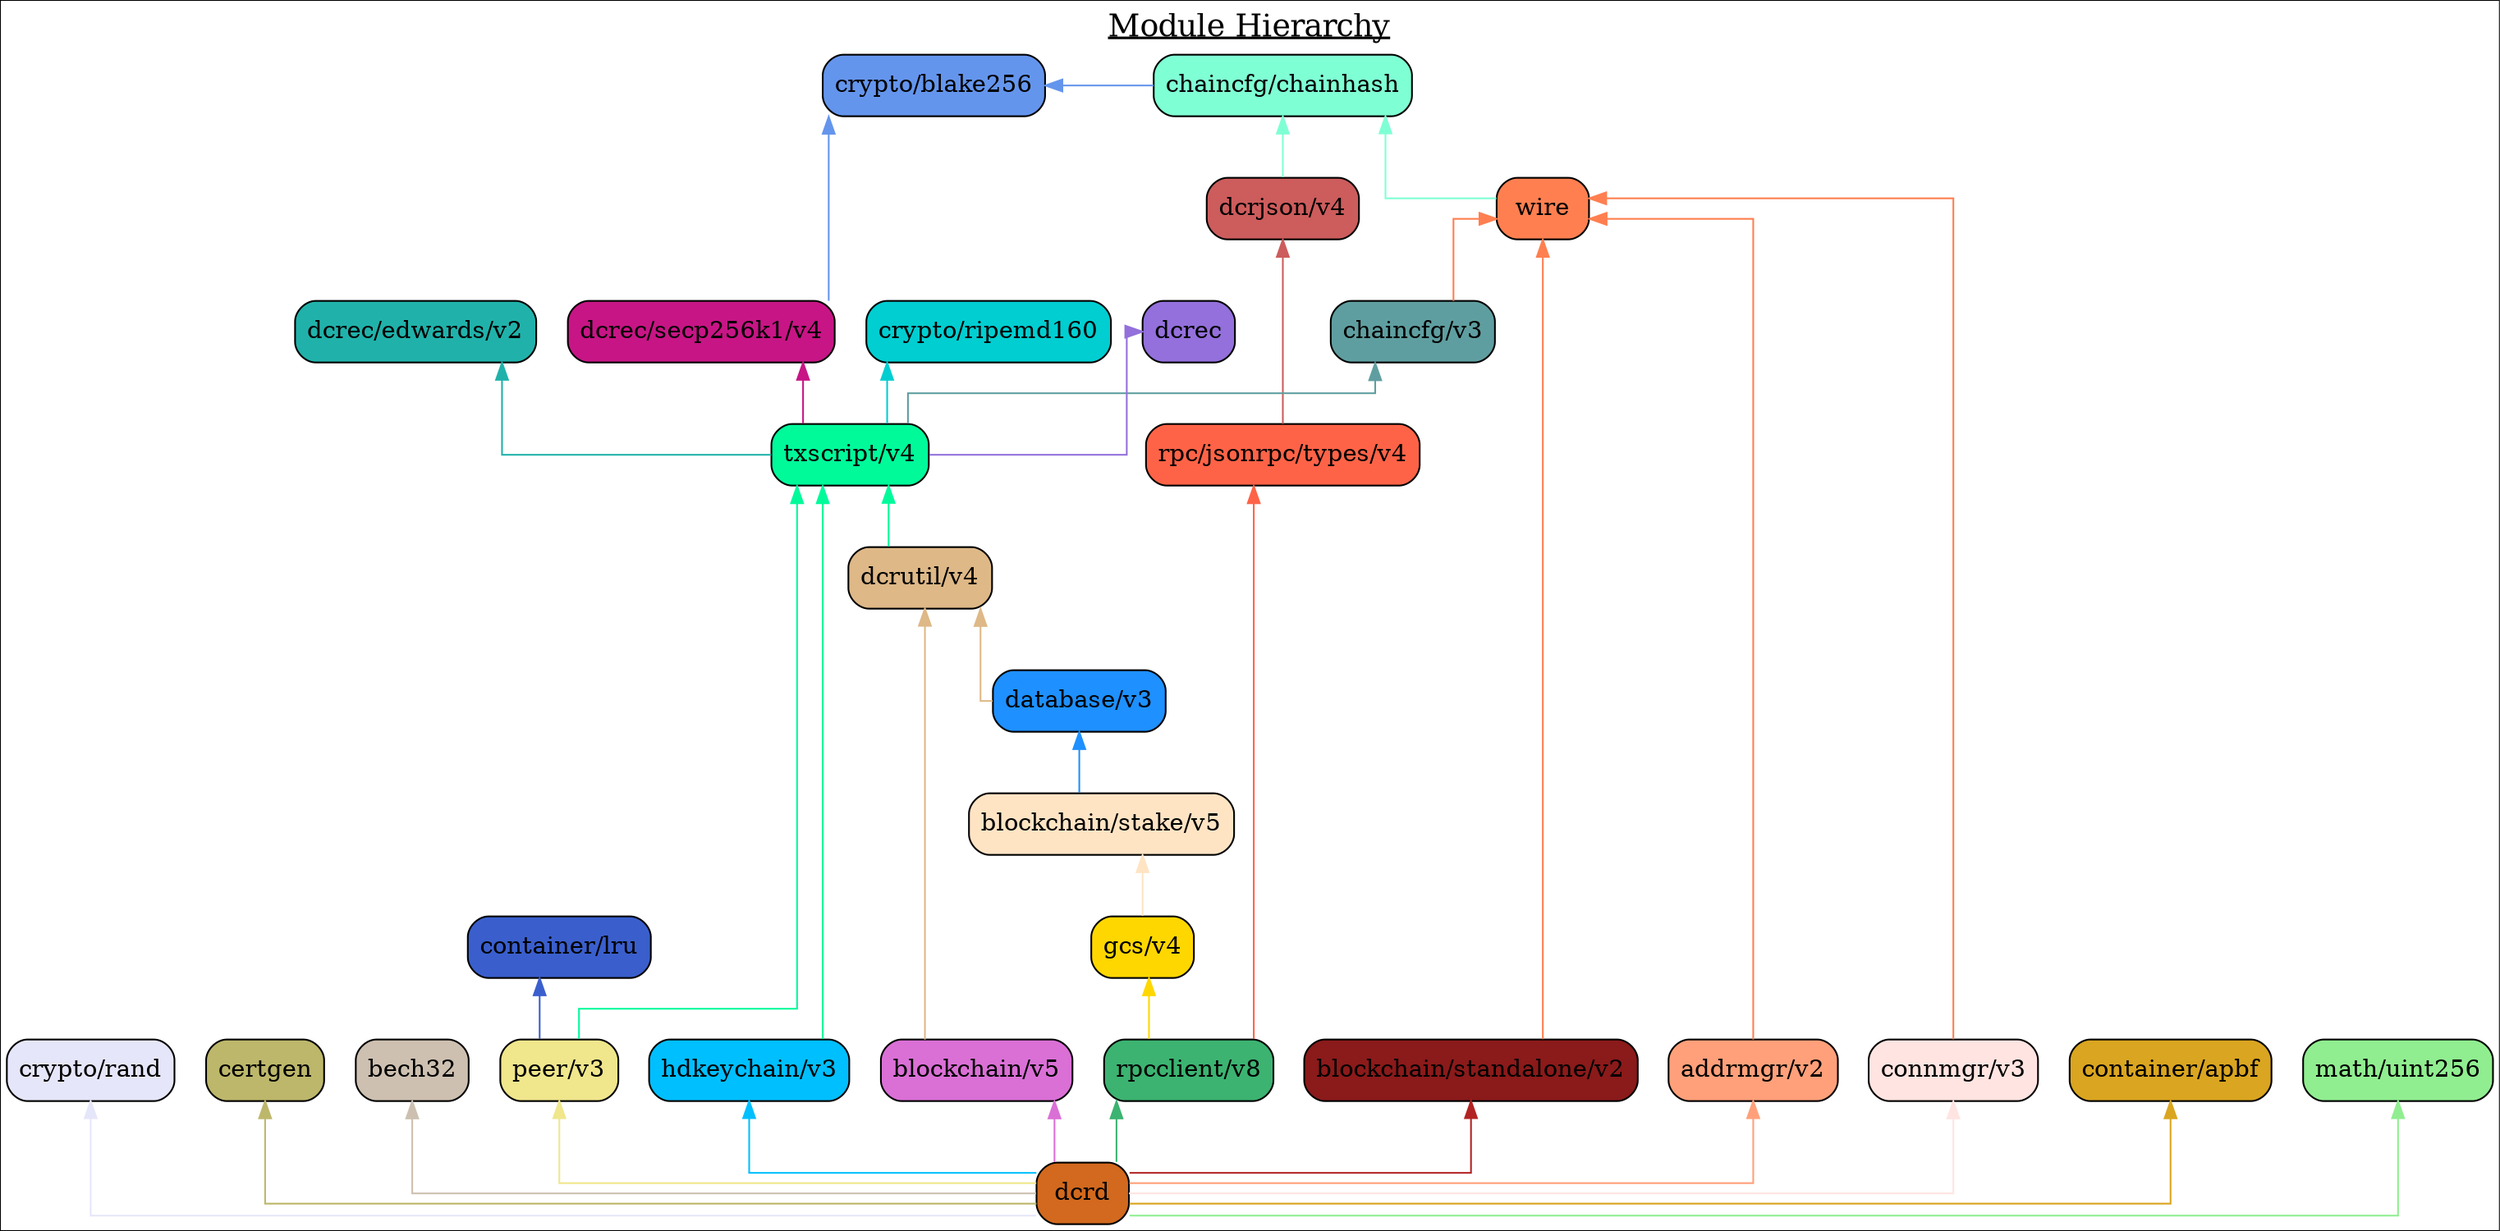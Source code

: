 digraph {
	graph [splines=ortho colorscheme=svg label=<<u>Module Hierarchy</u>> labelloc=t fontsize=18.0]
	node [shape=box style="filled, rounded" margin=0.1]

	blake256 [label="crypto/blake256" fillcolor=cornflowerblue]
	ripemd160 [label="crypto/ripemd160" fillcolor=darkturquoise]
	rand [label="crypto/rand" fillcolor=lavender]
	certgen [label="certgen" fillcolor=darkkhaki]
	bech32 [label="bech32" fillcolor=antiquewhite3]
	chainhash [label="chaincfg/chainhash" fillcolor=aquamarine]
	dcrjson [label="dcrjson/v4" fillcolor=indianred]
	types [label="rpc/jsonrpc/types/v4" fillcolor=tomato]
	wire [label="wire" fillcolor=coral]
	chaincfg [label="chaincfg/v3" fillcolor=cadetblue]
	dcrec [label="dcrec" fillcolor=mediumpurple]
	edwards [label="dcrec/edwards/v2" fillcolor=lightseagreen]
	secp256k1 [label="dcrec/secp256k1/v4" fillcolor=mediumvioletred]
	dcrutil [label="dcrutil/v4" fillcolor=burlywood]
	database [label="database/v3" fillcolor=dodgerblue]
	hdkeychain [label="hdkeychain/v3" fillcolor=deepskyblue]
	txscript [label="txscript/v4" fillcolor=mediumspringgreen]
	stake [label="blockchain/stake/v5" fillcolor=bisque]
	gcs [label="gcs/v4" fillcolor=gold]
	standalone [label="blockchain/standalone/v2" fillcolor=firebrick4]
	lru [label="container/lru" fillcolor=royalblue3]
	peer [label="peer/v3" fillcolor=khaki]
	rpcclient [label="rpcclient/v8" fillcolor=mediumseagreen]
	addrmgr [label="addrmgr/v2" fillcolor=lightsalmon]
	connmgr [label="connmgr/v3" fillcolor=mistyrose]
	blockchain [label="blockchain/v5" fillcolor=orchid]
	apbf [label="container/apbf" fillcolor=goldenrod]
	uint256  [label="math/uint256" fillcolor=lightgreen]
	dcrd [label="dcrd" fillcolor=chocolate]

	{rank=same blake256 chainhash}
	{rank=same dcrec secp256k1}
	{rank=same certgen bech32 apbf uint256}
	{rank=same addrmgr connmgr hdkeychain peer blockchain standalone rpcclient}

	certgen
	bech32
	blake256 -> chainhash [dir=back color=cornflowerblue]
	blake256 -> secp256k1 [dir=back color=cornflowerblue]
	chaincfg -> txscript [dir=back color=cadetblue]
	chainhash -> dcrjson [dir=back color=aquamarine]
	chainhash -> wire [dir=back color=aquamarine]
	wire -> addrmgr [dir=back color=coral]
	wire -> chaincfg [dir=back color=coral]
	wire -> connmgr [dir=back color=coral]
	wire -> standalone [dir=back color=coral]
	ripemd160 -> txscript [dir=back color=darkturquoise]
	dcrec -> txscript [dir=back color=mediumpurple]
	edwards -> txscript [dir=back color=lightseagreen]
	secp256k1 -> txscript [dir=back color=mediumvioletred]
	txscript -> dcrutil [dir=back color=mediumspringgreen]
	txscript -> hdkeychain [dir=back color=mediumspringgreen]
	txscript -> peer [dir=back color=mediumspringgreen]
	dcrutil -> blockchain [dir=back color=burlywood]
	dcrutil -> database [dir=back color=burlywood]
	database -> stake [dir=back color=dodgerblue]
	stake -> gcs [dir=back color=bisque]
	gcs -> rpcclient [dir=back color=gold]

	lru -> peer [dir=back color=royalblue3]
	dcrjson -> types [dir=back color=indianred]
	types -> rpcclient [dir=back color=tomato]

	rand -> dcrd [dir=back color=lavender]
	blockchain -> dcrd [dir=back color=orchid]
	standalone -> dcrd [dir=back color=firebrick]
	certgen -> dcrd [dir=back color=darkkhaki]
	bech32 -> dcrd [dir=back color=antiquewhite3]
	addrmgr -> dcrd [dir=back color=lightsalmon]
	hdkeychain -> dcrd [dir=back color=deepskyblue]
	connmgr -> dcrd [dir=back color=mistyrose]
	rpcclient -> dcrd [dir=back color=mediumseagreen]
	peer -> dcrd [dir=back color=khaki]
	apbf -> dcrd [dir=back color=goldenrod]
	uint256 -> dcrd [dir=back color=lightgreen]
}
